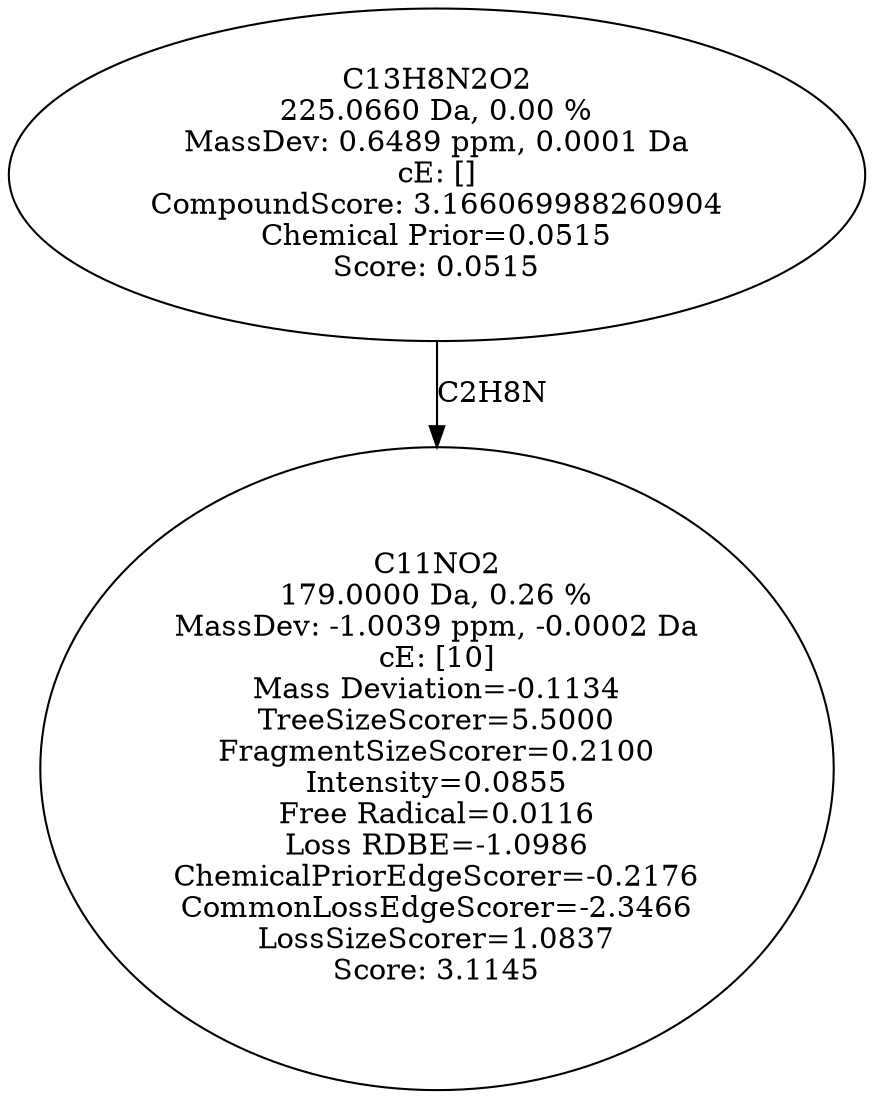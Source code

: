 strict digraph {
v1 [label="C11NO2\n179.0000 Da, 0.26 %\nMassDev: -1.0039 ppm, -0.0002 Da\ncE: [10]\nMass Deviation=-0.1134\nTreeSizeScorer=5.5000\nFragmentSizeScorer=0.2100\nIntensity=0.0855\nFree Radical=0.0116\nLoss RDBE=-1.0986\nChemicalPriorEdgeScorer=-0.2176\nCommonLossEdgeScorer=-2.3466\nLossSizeScorer=1.0837\nScore: 3.1145"];
v2 [label="C13H8N2O2\n225.0660 Da, 0.00 %\nMassDev: 0.6489 ppm, 0.0001 Da\ncE: []\nCompoundScore: 3.166069988260904\nChemical Prior=0.0515\nScore: 0.0515"];
v2 -> v1 [label="C2H8N"];
}